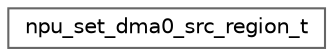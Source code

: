 digraph "Graphical Class Hierarchy"
{
 // LATEX_PDF_SIZE
  bgcolor="transparent";
  edge [fontname=Helvetica,fontsize=10,labelfontname=Helvetica,labelfontsize=10];
  node [fontname=Helvetica,fontsize=10,shape=box,height=0.2,width=0.4];
  rankdir="LR";
  Node0 [id="Node000000",label="npu_set_dma0_src_region_t",height=0.2,width=0.4,color="grey40", fillcolor="white", style="filled",URL="$structnpu__set__dma0__src__region__t.html",tooltip=" "];
}
